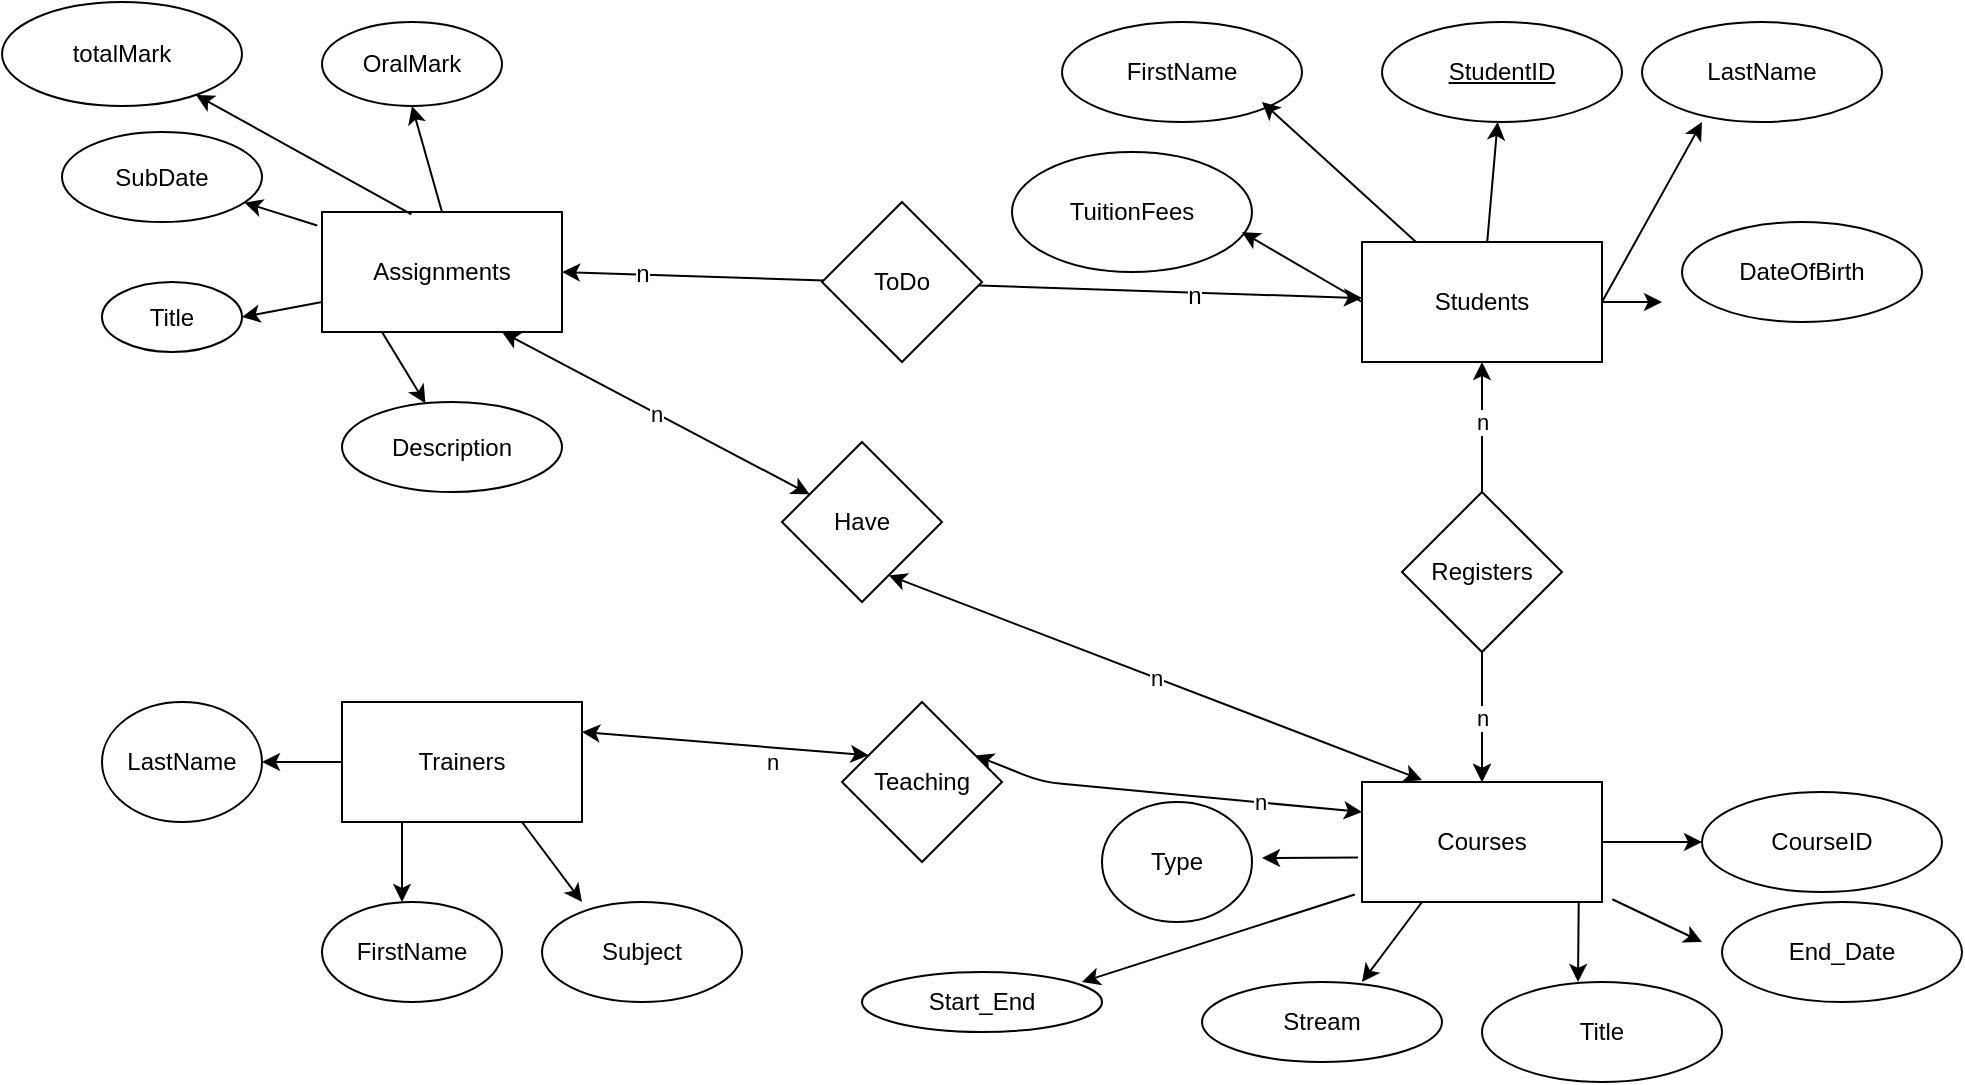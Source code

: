<mxfile version="10.7.7" type="device"><diagram id="Sf9hYCEE3akYYikAaLtm" name="Page-1"><mxGraphModel dx="1820" dy="550" grid="1" gridSize="10" guides="1" tooltips="1" connect="1" arrows="1" fold="1" page="1" pageScale="1" pageWidth="850" pageHeight="1100" math="0" shadow="0"><root><mxCell id="0"/><mxCell id="1" parent="0"/><mxCell id="l203yLAOSgoYMPD6LjkF-1" value="Students" style="rounded=0;whiteSpace=wrap;html=1;" vertex="1" parent="1"><mxGeometry x="540" y="120" width="120" height="60" as="geometry"/></mxCell><mxCell id="l203yLAOSgoYMPD6LjkF-2" value="Courses" style="rounded=0;whiteSpace=wrap;html=1;" vertex="1" parent="1"><mxGeometry x="540" y="390" width="120" height="60" as="geometry"/></mxCell><mxCell id="l203yLAOSgoYMPD6LjkF-3" value="Trainers" style="rounded=0;whiteSpace=wrap;html=1;" vertex="1" parent="1"><mxGeometry x="30" y="350" width="120" height="60" as="geometry"/></mxCell><mxCell id="l203yLAOSgoYMPD6LjkF-4" value="Assignments" style="rounded=0;whiteSpace=wrap;html=1;" vertex="1" parent="1"><mxGeometry x="20" y="105" width="120" height="60" as="geometry"/></mxCell><mxCell id="l203yLAOSgoYMPD6LjkF-7" value="StudentID" style="ellipse;whiteSpace=wrap;html=1;fontStyle=4" vertex="1" parent="1"><mxGeometry x="550" y="10" width="120" height="50" as="geometry"/></mxCell><mxCell id="l203yLAOSgoYMPD6LjkF-9" value="" style="endArrow=classic;html=1;" edge="1" parent="1" source="l203yLAOSgoYMPD6LjkF-1" target="l203yLAOSgoYMPD6LjkF-7"><mxGeometry width="50" height="50" relative="1" as="geometry"><mxPoint x="20" y="460" as="sourcePoint"/><mxPoint x="70" y="410" as="targetPoint"/></mxGeometry></mxCell><mxCell id="l203yLAOSgoYMPD6LjkF-10" value="FirstName" style="ellipse;whiteSpace=wrap;html=1;" vertex="1" parent="1"><mxGeometry x="390" y="10" width="120" height="50" as="geometry"/></mxCell><mxCell id="l203yLAOSgoYMPD6LjkF-11" value="LastName" style="ellipse;whiteSpace=wrap;html=1;" vertex="1" parent="1"><mxGeometry x="680" y="10" width="120" height="50" as="geometry"/></mxCell><mxCell id="l203yLAOSgoYMPD6LjkF-12" value="DateOfBirth" style="ellipse;whiteSpace=wrap;html=1;" vertex="1" parent="1"><mxGeometry x="700" y="110" width="120" height="50" as="geometry"/></mxCell><mxCell id="l203yLAOSgoYMPD6LjkF-13" value="TuitionFees" style="ellipse;whiteSpace=wrap;html=1;" vertex="1" parent="1"><mxGeometry x="365" y="75" width="120" height="60" as="geometry"/></mxCell><mxCell id="l203yLAOSgoYMPD6LjkF-14" value="" style="endArrow=classic;html=1;" edge="1" parent="1" source="l203yLAOSgoYMPD6LjkF-1"><mxGeometry width="50" height="50" relative="1" as="geometry"><mxPoint x="340" y="520" as="sourcePoint"/><mxPoint x="490" y="50" as="targetPoint"/></mxGeometry></mxCell><mxCell id="l203yLAOSgoYMPD6LjkF-15" value="" style="endArrow=classic;html=1;exitX=1;exitY=0.5;exitDx=0;exitDy=0;" edge="1" parent="1" source="l203yLAOSgoYMPD6LjkF-1"><mxGeometry width="50" height="50" relative="1" as="geometry"><mxPoint x="400" y="540" as="sourcePoint"/><mxPoint x="710" y="60" as="targetPoint"/></mxGeometry></mxCell><mxCell id="l203yLAOSgoYMPD6LjkF-16" value="" style="endArrow=classic;html=1;" edge="1" parent="1" source="l203yLAOSgoYMPD6LjkF-1"><mxGeometry width="50" height="50" relative="1" as="geometry"><mxPoint x="600" y="549.6" as="sourcePoint"/><mxPoint x="690" y="150" as="targetPoint"/></mxGeometry></mxCell><mxCell id="l203yLAOSgoYMPD6LjkF-17" value="" style="endArrow=classic;html=1;exitX=0;exitY=0.5;exitDx=0;exitDy=0;entryX=0.958;entryY=0.667;entryDx=0;entryDy=0;entryPerimeter=0;" edge="1" parent="1" source="l203yLAOSgoYMPD6LjkF-1" target="l203yLAOSgoYMPD6LjkF-13"><mxGeometry width="50" height="50" relative="1" as="geometry"><mxPoint x="510" y="440" as="sourcePoint"/><mxPoint x="490" y="150" as="targetPoint"/></mxGeometry></mxCell><mxCell id="l203yLAOSgoYMPD6LjkF-18" value="CourseID" style="ellipse;whiteSpace=wrap;html=1;" vertex="1" parent="1"><mxGeometry x="710" y="395" width="120" height="50" as="geometry"/></mxCell><mxCell id="l203yLAOSgoYMPD6LjkF-19" value="Title" style="ellipse;whiteSpace=wrap;html=1;" vertex="1" parent="1"><mxGeometry x="600" y="490" width="120" height="50" as="geometry"/></mxCell><mxCell id="l203yLAOSgoYMPD6LjkF-20" value="Stream" style="ellipse;whiteSpace=wrap;html=1;" vertex="1" parent="1"><mxGeometry x="460" y="490" width="120" height="40" as="geometry"/></mxCell><mxCell id="l203yLAOSgoYMPD6LjkF-21" value="Type" style="ellipse;whiteSpace=wrap;html=1;" vertex="1" parent="1"><mxGeometry x="410" y="400" width="75" height="60" as="geometry"/></mxCell><mxCell id="l203yLAOSgoYMPD6LjkF-22" value="Start_End" style="ellipse;whiteSpace=wrap;html=1;" vertex="1" parent="1"><mxGeometry x="290" y="485" width="120" height="30" as="geometry"/></mxCell><mxCell id="l203yLAOSgoYMPD6LjkF-23" value="End_Date" style="ellipse;whiteSpace=wrap;html=1;" vertex="1" parent="1"><mxGeometry x="720" y="450" width="120" height="50" as="geometry"/></mxCell><mxCell id="l203yLAOSgoYMPD6LjkF-24" value="" style="endArrow=classic;html=1;exitX=0.25;exitY=1;exitDx=0;exitDy=0;" edge="1" parent="1" source="l203yLAOSgoYMPD6LjkF-2"><mxGeometry width="50" height="50" relative="1" as="geometry"><mxPoint x="330" y="620" as="sourcePoint"/><mxPoint x="540" y="490" as="targetPoint"/></mxGeometry></mxCell><mxCell id="l203yLAOSgoYMPD6LjkF-25" value="" style="endArrow=classic;html=1;exitX=0.903;exitY=1.003;exitDx=0;exitDy=0;exitPerimeter=0;" edge="1" parent="1" source="l203yLAOSgoYMPD6LjkF-2"><mxGeometry width="50" height="50" relative="1" as="geometry"><mxPoint x="430" y="610" as="sourcePoint"/><mxPoint x="648" y="490" as="targetPoint"/></mxGeometry></mxCell><mxCell id="l203yLAOSgoYMPD6LjkF-26" value="" style="endArrow=classic;html=1;exitX=1;exitY=0.5;exitDx=0;exitDy=0;" edge="1" parent="1" source="l203yLAOSgoYMPD6LjkF-2"><mxGeometry width="50" height="50" relative="1" as="geometry"><mxPoint x="590" y="640" as="sourcePoint"/><mxPoint x="710" y="420" as="targetPoint"/></mxGeometry></mxCell><mxCell id="l203yLAOSgoYMPD6LjkF-27" value="" style="endArrow=classic;html=1;exitX=-0.017;exitY=0.63;exitDx=0;exitDy=0;exitPerimeter=0;" edge="1" parent="1" source="l203yLAOSgoYMPD6LjkF-2"><mxGeometry width="50" height="50" relative="1" as="geometry"><mxPoint x="150" y="630" as="sourcePoint"/><mxPoint x="490" y="428" as="targetPoint"/></mxGeometry></mxCell><mxCell id="l203yLAOSgoYMPD6LjkF-28" value="" style="endArrow=classic;html=1;exitX=-0.03;exitY=0.937;exitDx=0;exitDy=0;exitPerimeter=0;" edge="1" parent="1" source="l203yLAOSgoYMPD6LjkF-2"><mxGeometry width="50" height="50" relative="1" as="geometry"><mxPoint x="220" y="515" as="sourcePoint"/><mxPoint x="400" y="490" as="targetPoint"/></mxGeometry></mxCell><mxCell id="l203yLAOSgoYMPD6LjkF-29" value="" style="endArrow=classic;html=1;exitX=1.043;exitY=0.977;exitDx=0;exitDy=0;exitPerimeter=0;" edge="1" parent="1" source="l203yLAOSgoYMPD6LjkF-2"><mxGeometry width="50" height="50" relative="1" as="geometry"><mxPoint x="230" y="440" as="sourcePoint"/><mxPoint x="710" y="470" as="targetPoint"/></mxGeometry></mxCell><mxCell id="l203yLAOSgoYMPD6LjkF-30" value="n" style="endArrow=classic;startArrow=classic;html=1;entryX=0.5;entryY=1;entryDx=0;entryDy=0;" edge="1" parent="1" source="l203yLAOSgoYMPD6LjkF-2" target="l203yLAOSgoYMPD6LjkF-1"><mxGeometry x="0.714" width="50" height="50" relative="1" as="geometry"><mxPoint x="20" y="610" as="sourcePoint"/><mxPoint x="70" y="560" as="targetPoint"/><mxPoint as="offset"/></mxGeometry></mxCell><mxCell id="l203yLAOSgoYMPD6LjkF-31" value="FirstName" style="ellipse;whiteSpace=wrap;html=1;" vertex="1" parent="1"><mxGeometry x="20" y="450" width="90" height="50" as="geometry"/></mxCell><mxCell id="l203yLAOSgoYMPD6LjkF-32" value="LastName" style="ellipse;whiteSpace=wrap;html=1;" vertex="1" parent="1"><mxGeometry x="-90" y="350" width="80" height="60" as="geometry"/></mxCell><mxCell id="l203yLAOSgoYMPD6LjkF-33" value="Subject" style="ellipse;whiteSpace=wrap;html=1;" vertex="1" parent="1"><mxGeometry x="130" y="450" width="100" height="50" as="geometry"/></mxCell><mxCell id="l203yLAOSgoYMPD6LjkF-34" value="" style="endArrow=classic;html=1;exitX=0.25;exitY=1;exitDx=0;exitDy=0;" edge="1" parent="1" source="l203yLAOSgoYMPD6LjkF-3"><mxGeometry width="50" height="50" relative="1" as="geometry"><mxPoint x="70" y="470" as="sourcePoint"/><mxPoint x="60" y="450" as="targetPoint"/></mxGeometry></mxCell><mxCell id="l203yLAOSgoYMPD6LjkF-35" value="" style="endArrow=classic;html=1;exitX=0;exitY=0.5;exitDx=0;exitDy=0;" edge="1" parent="1" source="l203yLAOSgoYMPD6LjkF-3"><mxGeometry width="50" height="50" relative="1" as="geometry"><mxPoint x="-10" y="910" as="sourcePoint"/><mxPoint x="-10" y="380" as="targetPoint"/></mxGeometry></mxCell><mxCell id="l203yLAOSgoYMPD6LjkF-36" value="" style="endArrow=classic;html=1;exitX=0.75;exitY=1;exitDx=0;exitDy=0;" edge="1" parent="1" source="l203yLAOSgoYMPD6LjkF-3"><mxGeometry width="50" height="50" relative="1" as="geometry"><mxPoint x="-130" y="910" as="sourcePoint"/><mxPoint x="150" y="450" as="targetPoint"/></mxGeometry></mxCell><mxCell id="l203yLAOSgoYMPD6LjkF-37" value="n" style="endArrow=classic;startArrow=classic;html=1;entryX=0;entryY=0.25;entryDx=0;entryDy=0;exitX=1;exitY=0.25;exitDx=0;exitDy=0;" edge="1" parent="1" source="l203yLAOSgoYMPD6LjkF-54" target="l203yLAOSgoYMPD6LjkF-2"><mxGeometry x="0.48" width="50" height="50" relative="1" as="geometry"><mxPoint x="-90" y="610" as="sourcePoint"/><mxPoint x="-40" y="560" as="targetPoint"/><Array as="points"><mxPoint x="380" y="390"/></Array><mxPoint as="offset"/></mxGeometry></mxCell><mxCell id="l203yLAOSgoYMPD6LjkF-38" value="Title" style="ellipse;whiteSpace=wrap;html=1;" vertex="1" parent="1"><mxGeometry x="-90" y="140" width="70" height="35" as="geometry"/></mxCell><mxCell id="l203yLAOSgoYMPD6LjkF-39" value="" style="endArrow=classic;html=1;exitX=0;exitY=0.75;exitDx=0;exitDy=0;entryX=1;entryY=0.5;entryDx=0;entryDy=0;" edge="1" parent="1" source="l203yLAOSgoYMPD6LjkF-4" target="l203yLAOSgoYMPD6LjkF-38"><mxGeometry width="50" height="50" relative="1" as="geometry"><mxPoint x="10" y="190" as="sourcePoint"/><mxPoint x="60" y="140" as="targetPoint"/></mxGeometry></mxCell><mxCell id="l203yLAOSgoYMPD6LjkF-40" value="Description" style="ellipse;whiteSpace=wrap;html=1;" vertex="1" parent="1"><mxGeometry x="30" y="200" width="110" height="45" as="geometry"/></mxCell><mxCell id="l203yLAOSgoYMPD6LjkF-41" value="" style="endArrow=classic;html=1;exitX=0.25;exitY=1;exitDx=0;exitDy=0;" edge="1" parent="1" source="l203yLAOSgoYMPD6LjkF-4" target="l203yLAOSgoYMPD6LjkF-40"><mxGeometry width="50" height="50" relative="1" as="geometry"><mxPoint x="-80" y="260" as="sourcePoint"/><mxPoint x="-30" y="210" as="targetPoint"/></mxGeometry></mxCell><mxCell id="l203yLAOSgoYMPD6LjkF-42" value="SubDate" style="ellipse;whiteSpace=wrap;html=1;" vertex="1" parent="1"><mxGeometry x="-110" y="65" width="100" height="45" as="geometry"/></mxCell><mxCell id="l203yLAOSgoYMPD6LjkF-43" value="" style="endArrow=classic;html=1;exitX=-0.02;exitY=0.113;exitDx=0;exitDy=0;exitPerimeter=0;" edge="1" parent="1" source="l203yLAOSgoYMPD6LjkF-4" target="l203yLAOSgoYMPD6LjkF-42"><mxGeometry width="50" height="50" relative="1" as="geometry"><mxPoint x="-100" y="260" as="sourcePoint"/><mxPoint x="-50" y="210" as="targetPoint"/></mxGeometry></mxCell><mxCell id="l203yLAOSgoYMPD6LjkF-44" value="OralMark" style="ellipse;whiteSpace=wrap;html=1;" vertex="1" parent="1"><mxGeometry x="20" y="10" width="90" height="42" as="geometry"/></mxCell><mxCell id="l203yLAOSgoYMPD6LjkF-45" value="" style="endArrow=classic;html=1;exitX=0.5;exitY=0;exitDx=0;exitDy=0;entryX=0.5;entryY=1;entryDx=0;entryDy=0;" edge="1" parent="1" source="l203yLAOSgoYMPD6LjkF-4" target="l203yLAOSgoYMPD6LjkF-44"><mxGeometry width="50" height="50" relative="1" as="geometry"><mxPoint x="-110" y="610" as="sourcePoint"/><mxPoint x="-60" y="560" as="targetPoint"/></mxGeometry></mxCell><mxCell id="l203yLAOSgoYMPD6LjkF-46" value="totalMark" style="ellipse;whiteSpace=wrap;html=1;" vertex="1" parent="1"><mxGeometry x="-140" width="120" height="52" as="geometry"/></mxCell><mxCell id="l203yLAOSgoYMPD6LjkF-47" value="" style="endArrow=classic;html=1;exitX=0.373;exitY=0.02;exitDx=0;exitDy=0;exitPerimeter=0;" edge="1" parent="1" source="l203yLAOSgoYMPD6LjkF-4" target="l203yLAOSgoYMPD6LjkF-46"><mxGeometry width="50" height="50" relative="1" as="geometry"><mxPoint x="50" y="100" as="sourcePoint"/><mxPoint x="60.711" y="87.5" as="targetPoint"/></mxGeometry></mxCell><mxCell id="l203yLAOSgoYMPD6LjkF-48" value="" style="endArrow=classic;startArrow=classic;html=1;exitX=1;exitY=0.5;exitDx=0;exitDy=0;" edge="1" parent="1" source="l203yLAOSgoYMPD6LjkF-4" target="l203yLAOSgoYMPD6LjkF-1"><mxGeometry width="50" height="50" relative="1" as="geometry"><mxPoint x="200" y="160" as="sourcePoint"/><mxPoint x="250" y="110" as="targetPoint"/><Array as="points"/></mxGeometry></mxCell><mxCell id="l203yLAOSgoYMPD6LjkF-61" value="n" style="text;html=1;resizable=0;points=[];align=center;verticalAlign=middle;labelBackgroundColor=#ffffff;" vertex="1" connectable="0" parent="l203yLAOSgoYMPD6LjkF-48"><mxGeometry x="-0.799" y="1" relative="1" as="geometry"><mxPoint as="offset"/></mxGeometry></mxCell><mxCell id="l203yLAOSgoYMPD6LjkF-62" value="n" style="text;html=1;resizable=0;points=[];align=center;verticalAlign=middle;labelBackgroundColor=#ffffff;" vertex="1" connectable="0" parent="l203yLAOSgoYMPD6LjkF-48"><mxGeometry x="0.576" y="-1" relative="1" as="geometry"><mxPoint as="offset"/></mxGeometry></mxCell><mxCell id="l203yLAOSgoYMPD6LjkF-49" value="n" style="endArrow=classic;startArrow=classic;html=1;exitX=0.75;exitY=1;exitDx=0;exitDy=0;" edge="1" parent="1" source="l203yLAOSgoYMPD6LjkF-51"><mxGeometry width="50" height="50" relative="1" as="geometry"><mxPoint x="340" y="320" as="sourcePoint"/><mxPoint x="570" y="389" as="targetPoint"/></mxGeometry></mxCell><mxCell id="l203yLAOSgoYMPD6LjkF-50" value="ToDo" style="rhombus;whiteSpace=wrap;html=1;" vertex="1" parent="1"><mxGeometry x="270" y="100" width="80" height="80" as="geometry"/></mxCell><mxCell id="l203yLAOSgoYMPD6LjkF-51" value="Have" style="rhombus;whiteSpace=wrap;html=1;" vertex="1" parent="1"><mxGeometry x="250" y="220" width="80" height="80" as="geometry"/></mxCell><mxCell id="l203yLAOSgoYMPD6LjkF-52" value="n" style="endArrow=classic;startArrow=classic;html=1;exitX=0.75;exitY=1;exitDx=0;exitDy=0;" edge="1" parent="1" source="l203yLAOSgoYMPD6LjkF-4" target="l203yLAOSgoYMPD6LjkF-51"><mxGeometry width="50" height="50" relative="1" as="geometry"><mxPoint x="110" y="165" as="sourcePoint"/><mxPoint x="570" y="389" as="targetPoint"/></mxGeometry></mxCell><mxCell id="l203yLAOSgoYMPD6LjkF-60" value="n" style="edgeStyle=orthogonalEdgeStyle;rounded=0;orthogonalLoop=1;jettySize=auto;html=1;" edge="1" parent="1" source="l203yLAOSgoYMPD6LjkF-53" target="l203yLAOSgoYMPD6LjkF-2"><mxGeometry relative="1" as="geometry"/></mxCell><mxCell id="l203yLAOSgoYMPD6LjkF-53" value="Registers" style="rhombus;whiteSpace=wrap;html=1;" vertex="1" parent="1"><mxGeometry x="560" y="245" width="80" height="80" as="geometry"/></mxCell><mxCell id="l203yLAOSgoYMPD6LjkF-54" value="Teaching" style="rhombus;whiteSpace=wrap;html=1;" vertex="1" parent="1"><mxGeometry x="280" y="350" width="80" height="80" as="geometry"/></mxCell><mxCell id="l203yLAOSgoYMPD6LjkF-58" value="n" style="endArrow=classic;startArrow=classic;html=1;entryX=0;entryY=0.25;entryDx=0;entryDy=0;exitX=1;exitY=0.25;exitDx=0;exitDy=0;" edge="1" parent="1" source="l203yLAOSgoYMPD6LjkF-3" target="l203yLAOSgoYMPD6LjkF-54"><mxGeometry x="0.337" y="-7" width="50" height="50" relative="1" as="geometry"><mxPoint x="150" y="365" as="sourcePoint"/><mxPoint x="540" y="405" as="targetPoint"/><Array as="points"/><mxPoint as="offset"/></mxGeometry></mxCell></root></mxGraphModel></diagram></mxfile>